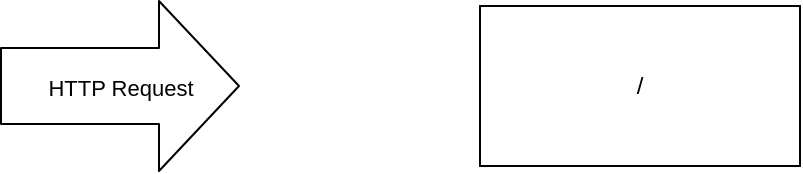 <mxfile version="13.10.2" type="github">
  <diagram id="Gj_wWmISH5d1NkYIvcMC" name="Page-1">
    <mxGraphModel dx="950" dy="771" grid="1" gridSize="10" guides="1" tooltips="1" connect="1" arrows="1" fold="1" page="1" pageScale="1" pageWidth="1169" pageHeight="827" math="0" shadow="0">
      <root>
        <mxCell id="0" />
        <mxCell id="1" parent="0" />
        <mxCell id="u2SFOlpM5_yBMviXiRNT-2" value="" style="shape=flexArrow;endArrow=classic;html=1;endWidth=46;endSize=13;width=38;" edge="1" parent="1">
          <mxGeometry width="50" height="50" relative="1" as="geometry">
            <mxPoint x="40" y="360" as="sourcePoint" />
            <mxPoint x="160" y="360" as="targetPoint" />
            <Array as="points" />
          </mxGeometry>
        </mxCell>
        <mxCell id="u2SFOlpM5_yBMviXiRNT-3" value="HTTP Request" style="edgeLabel;html=1;align=center;verticalAlign=middle;resizable=0;points=[];" vertex="1" connectable="0" parent="u2SFOlpM5_yBMviXiRNT-2">
          <mxGeometry x="-0.517" y="-1" relative="1" as="geometry">
            <mxPoint x="31" as="offset" />
          </mxGeometry>
        </mxCell>
        <mxCell id="u2SFOlpM5_yBMviXiRNT-4" value="/" style="rounded=0;whiteSpace=wrap;html=1;" vertex="1" parent="1">
          <mxGeometry x="280" y="320" width="160" height="80" as="geometry" />
        </mxCell>
      </root>
    </mxGraphModel>
  </diagram>
</mxfile>
